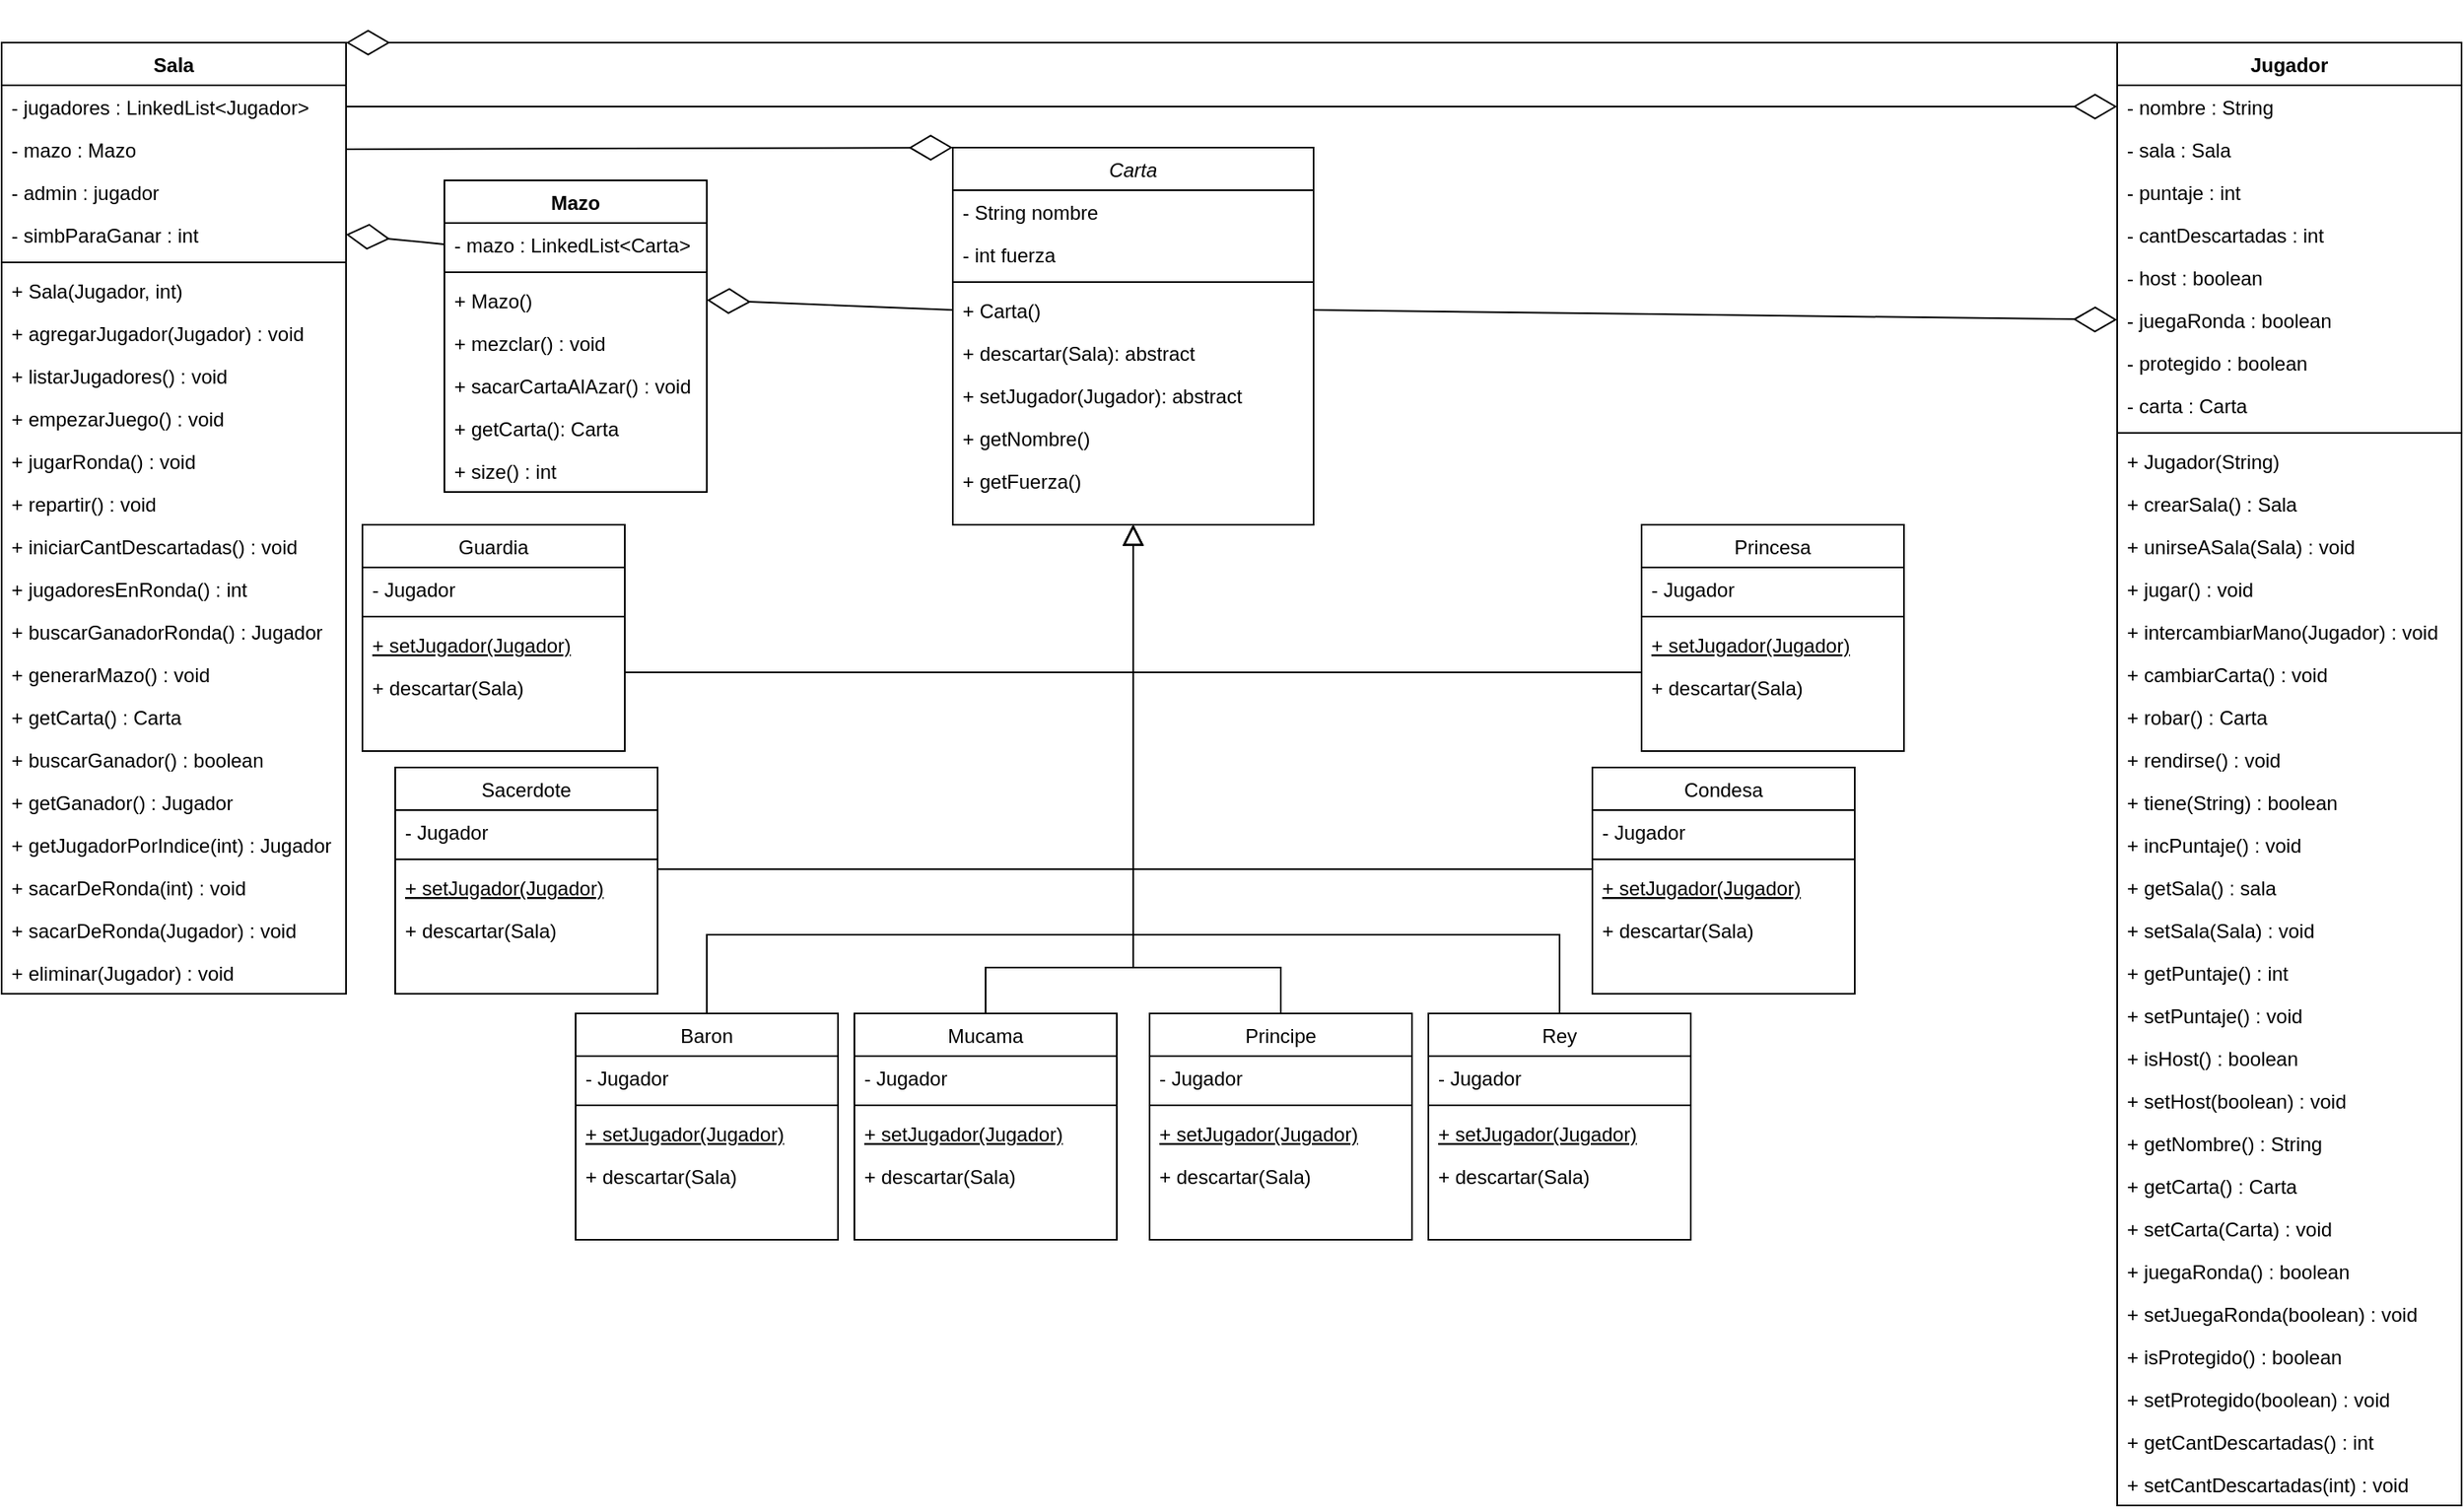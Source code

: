 <mxfile version="13.7.7" type="device"><diagram id="C5RBs43oDa-KdzZeNtuy" name="Page-1"><mxGraphModel dx="563" dy="277" grid="1" gridSize="10" guides="1" tooltips="1" connect="1" arrows="1" fold="1" page="1" pageScale="1" pageWidth="827" pageHeight="1169" math="0" shadow="0"><root><mxCell id="WIyWlLk6GJQsqaUBKTNV-0"/><mxCell id="WIyWlLk6GJQsqaUBKTNV-1" parent="WIyWlLk6GJQsqaUBKTNV-0"/><mxCell id="zkfFHV4jXpPFQw0GAbJ--12" value="" style="endArrow=block;endSize=10;endFill=0;shadow=0;strokeWidth=1;rounded=0;edgeStyle=elbowEdgeStyle;elbow=vertical;" parent="WIyWlLk6GJQsqaUBKTNV-1" source="zkfFHV4jXpPFQw0GAbJ--6" target="zkfFHV4jXpPFQw0GAbJ--0" edge="1"><mxGeometry width="160" relative="1" as="geometry"><mxPoint x="420" y="193" as="sourcePoint"/><mxPoint x="420" y="193" as="targetPoint"/><Array as="points"><mxPoint x="560" y="430"/><mxPoint x="510" y="440"/></Array></mxGeometry></mxCell><mxCell id="zkfFHV4jXpPFQw0GAbJ--16" value="" style="endArrow=block;endSize=10;endFill=0;shadow=0;strokeWidth=1;rounded=0;edgeStyle=elbowEdgeStyle;elbow=vertical;exitX=1;exitY=0.5;exitDx=0;exitDy=0;" parent="WIyWlLk6GJQsqaUBKTNV-1" source="gA19aUXqDL-Vey7j9ZuF-7" target="zkfFHV4jXpPFQw0GAbJ--0" edge="1"><mxGeometry width="160" relative="1" as="geometry"><mxPoint x="340" y="520" as="sourcePoint"/><mxPoint x="530" y="261" as="targetPoint"/><Array as="points"><mxPoint x="710" y="550"/><mxPoint x="710" y="561"/><mxPoint x="710" y="550"/><mxPoint x="680" y="561"/><mxPoint x="510" y="561"/><mxPoint x="390" y="530"/><mxPoint x="510" y="480"/><mxPoint x="590" y="340"/><mxPoint x="650" y="370"/><mxPoint x="630" y="340"/></Array></mxGeometry></mxCell><mxCell id="EDXgUHLhKCMLjYl1lLLt-27" value="" style="endArrow=block;endSize=10;endFill=0;shadow=0;strokeWidth=1;rounded=0;edgeStyle=elbowEdgeStyle;elbow=vertical;exitX=0.5;exitY=0;exitDx=0;exitDy=0;entryX=0.5;entryY=1;entryDx=0;entryDy=0;" parent="WIyWlLk6GJQsqaUBKTNV-1" source="gA19aUXqDL-Vey7j9ZuF-9" target="zkfFHV4jXpPFQw0GAbJ--0" edge="1"><mxGeometry width="160" relative="1" as="geometry"><mxPoint x="500" y="571" as="sourcePoint"/><mxPoint x="590" y="370" as="targetPoint"/><Array as="points"><mxPoint x="490" y="590"/><mxPoint x="620" y="390"/><mxPoint x="590" y="571"/><mxPoint x="470" y="540"/><mxPoint x="590" y="490"/><mxPoint x="670" y="350"/><mxPoint x="730" y="380"/><mxPoint x="710" y="350"/></Array></mxGeometry></mxCell><mxCell id="EDXgUHLhKCMLjYl1lLLt-33" value="" style="endArrow=block;endSize=10;endFill=0;shadow=0;strokeWidth=1;rounded=0;edgeStyle=elbowEdgeStyle;elbow=vertical;exitX=0.5;exitY=0;exitDx=0;exitDy=0;entryX=0.5;entryY=1;entryDx=0;entryDy=0;" parent="WIyWlLk6GJQsqaUBKTNV-1" source="EDXgUHLhKCMLjYl1lLLt-0" target="zkfFHV4jXpPFQw0GAbJ--0" edge="1"><mxGeometry width="160" relative="1" as="geometry"><mxPoint x="610" y="626" as="sourcePoint"/><mxPoint x="600" y="380" as="targetPoint"/><Array as="points"><mxPoint x="650" y="610"/><mxPoint x="650" y="578"/><mxPoint x="780" y="378"/><mxPoint x="750" y="559"/><mxPoint x="630" y="528"/><mxPoint x="750" y="478"/><mxPoint x="830" y="338"/><mxPoint x="890" y="368"/><mxPoint x="870" y="338"/></Array></mxGeometry></mxCell><mxCell id="EDXgUHLhKCMLjYl1lLLt-34" value="" style="endArrow=block;endSize=10;endFill=0;shadow=0;strokeWidth=1;rounded=0;edgeStyle=elbowEdgeStyle;elbow=vertical;exitX=0.5;exitY=0;exitDx=0;exitDy=0;entryX=0.5;entryY=1;entryDx=0;entryDy=0;" parent="WIyWlLk6GJQsqaUBKTNV-1" source="EDXgUHLhKCMLjYl1lLLt-5" target="zkfFHV4jXpPFQw0GAbJ--0" edge="1"><mxGeometry width="160" relative="1" as="geometry"><mxPoint x="700" y="528" as="sourcePoint"/><mxPoint x="690" y="390" as="targetPoint"/><Array as="points"><mxPoint x="760" y="610"/><mxPoint x="740" y="480"/><mxPoint x="870" y="280"/><mxPoint x="840" y="461"/><mxPoint x="720" y="430"/><mxPoint x="840" y="380"/><mxPoint x="920" y="240"/><mxPoint x="980" y="270"/><mxPoint x="960" y="240"/></Array></mxGeometry></mxCell><mxCell id="EDXgUHLhKCMLjYl1lLLt-35" value="" style="endArrow=block;endSize=10;endFill=0;shadow=0;strokeWidth=1;rounded=0;edgeStyle=elbowEdgeStyle;elbow=vertical;exitX=0.5;exitY=0;exitDx=0;exitDy=0;entryX=0.5;entryY=1;entryDx=0;entryDy=0;" parent="WIyWlLk6GJQsqaUBKTNV-1" source="EDXgUHLhKCMLjYl1lLLt-10" target="zkfFHV4jXpPFQw0GAbJ--0" edge="1"><mxGeometry width="160" relative="1" as="geometry"><mxPoint x="710" y="538" as="sourcePoint"/><mxPoint x="770" y="400" as="targetPoint"/><Array as="points"><mxPoint x="870" y="590"/><mxPoint x="850" y="560"/><mxPoint x="750" y="490"/><mxPoint x="880" y="290"/><mxPoint x="850" y="471"/><mxPoint x="730" y="440"/><mxPoint x="850" y="390"/><mxPoint x="930" y="250"/><mxPoint x="990" y="280"/><mxPoint x="970" y="250"/></Array></mxGeometry></mxCell><mxCell id="EDXgUHLhKCMLjYl1lLLt-36" value="" style="endArrow=block;endSize=10;endFill=0;shadow=0;strokeWidth=1;rounded=0;edgeStyle=elbowEdgeStyle;elbow=vertical;exitX=0;exitY=0.5;exitDx=0;exitDy=0;entryX=0.5;entryY=1;entryDx=0;entryDy=0;" parent="WIyWlLk6GJQsqaUBKTNV-1" source="EDXgUHLhKCMLjYl1lLLt-18" target="zkfFHV4jXpPFQw0GAbJ--0" edge="1"><mxGeometry width="160" relative="1" as="geometry"><mxPoint x="720" y="548" as="sourcePoint"/><mxPoint x="780" y="410" as="targetPoint"/><Array as="points"><mxPoint x="710" y="550"/><mxPoint x="730" y="560"/><mxPoint x="770" y="560"/><mxPoint x="920" y="560"/><mxPoint x="760" y="500"/><mxPoint x="890" y="300"/><mxPoint x="860" y="481"/><mxPoint x="740" y="450"/><mxPoint x="860" y="400"/><mxPoint x="940" y="260"/><mxPoint x="1000" y="290"/><mxPoint x="980" y="260"/></Array></mxGeometry></mxCell><mxCell id="EDXgUHLhKCMLjYl1lLLt-37" value="" style="endArrow=block;endSize=10;endFill=0;shadow=0;strokeWidth=1;rounded=0;edgeStyle=elbowEdgeStyle;elbow=vertical;exitX=0;exitY=0.5;exitDx=0;exitDy=0;entryX=0.5;entryY=1;entryDx=0;entryDy=0;" parent="WIyWlLk6GJQsqaUBKTNV-1" source="EDXgUHLhKCMLjYl1lLLt-31" target="zkfFHV4jXpPFQw0GAbJ--0" edge="1"><mxGeometry width="160" relative="1" as="geometry"><mxPoint x="750" y="478" as="sourcePoint"/><mxPoint x="750" y="360" as="targetPoint"/><Array as="points"><mxPoint x="790" y="430"/><mxPoint x="920" y="230"/><mxPoint x="890" y="411"/><mxPoint x="770" y="380"/><mxPoint x="890" y="330"/><mxPoint x="970" y="190"/><mxPoint x="1030" y="220"/><mxPoint x="1010" y="190"/></Array></mxGeometry></mxCell><mxCell id="EDXgUHLhKCMLjYl1lLLt-77" value="" style="endArrow=diamondThin;endFill=0;endSize=24;html=1;exitX=1;exitY=0.5;exitDx=0;exitDy=0;entryX=0;entryY=0.5;entryDx=0;entryDy=0;" parent="WIyWlLk6GJQsqaUBKTNV-1" source="zkfFHV4jXpPFQw0GAbJ--5" target="EDXgUHLhKCMLjYl1lLLt-46" edge="1"><mxGeometry width="160" relative="1" as="geometry"><mxPoint x="720" y="250" as="sourcePoint"/><mxPoint x="1220" y="265" as="targetPoint"/></mxGeometry></mxCell><mxCell id="zkfFHV4jXpPFQw0GAbJ--6" value="Guardia" style="swimlane;fontStyle=0;align=center;verticalAlign=top;childLayout=stackLayout;horizontal=1;startSize=26;horizontalStack=0;resizeParent=1;resizeLast=0;collapsible=1;marginBottom=0;rounded=0;shadow=0;strokeWidth=1;" parent="WIyWlLk6GJQsqaUBKTNV-1" vertex="1"><mxGeometry x="240" y="340" width="160" height="138" as="geometry"><mxRectangle x="130" y="380" width="160" height="26" as="alternateBounds"/></mxGeometry></mxCell><mxCell id="zkfFHV4jXpPFQw0GAbJ--7" value="- Jugador" style="text;align=left;verticalAlign=top;spacingLeft=4;spacingRight=4;overflow=hidden;rotatable=0;points=[[0,0.5],[1,0.5]];portConstraint=eastwest;" parent="zkfFHV4jXpPFQw0GAbJ--6" vertex="1"><mxGeometry y="26" width="160" height="26" as="geometry"/></mxCell><mxCell id="zkfFHV4jXpPFQw0GAbJ--9" value="" style="line;html=1;strokeWidth=1;align=left;verticalAlign=middle;spacingTop=-1;spacingLeft=3;spacingRight=3;rotatable=0;labelPosition=right;points=[];portConstraint=eastwest;" parent="zkfFHV4jXpPFQw0GAbJ--6" vertex="1"><mxGeometry y="52" width="160" height="8" as="geometry"/></mxCell><mxCell id="zkfFHV4jXpPFQw0GAbJ--10" value="+ setJugador(Jugador)" style="text;align=left;verticalAlign=top;spacingLeft=4;spacingRight=4;overflow=hidden;rotatable=0;points=[[0,0.5],[1,0.5]];portConstraint=eastwest;fontStyle=4" parent="zkfFHV4jXpPFQw0GAbJ--6" vertex="1"><mxGeometry y="60" width="160" height="26" as="geometry"/></mxCell><mxCell id="zkfFHV4jXpPFQw0GAbJ--11" value="+ descartar(Sala)" style="text;align=left;verticalAlign=top;spacingLeft=4;spacingRight=4;overflow=hidden;rotatable=0;points=[[0,0.5],[1,0.5]];portConstraint=eastwest;" parent="zkfFHV4jXpPFQw0GAbJ--6" vertex="1"><mxGeometry y="86" width="160" height="26" as="geometry"/></mxCell><mxCell id="gA19aUXqDL-Vey7j9ZuF-4" value="Sacerdote" style="swimlane;fontStyle=0;align=center;verticalAlign=top;childLayout=stackLayout;horizontal=1;startSize=26;horizontalStack=0;resizeParent=1;resizeLast=0;collapsible=1;marginBottom=0;rounded=0;shadow=0;strokeWidth=1;" parent="WIyWlLk6GJQsqaUBKTNV-1" vertex="1"><mxGeometry x="260" y="488" width="160" height="138" as="geometry"><mxRectangle x="130" y="380" width="160" height="26" as="alternateBounds"/></mxGeometry></mxCell><mxCell id="gA19aUXqDL-Vey7j9ZuF-5" value="- Jugador" style="text;align=left;verticalAlign=top;spacingLeft=4;spacingRight=4;overflow=hidden;rotatable=0;points=[[0,0.5],[1,0.5]];portConstraint=eastwest;" parent="gA19aUXqDL-Vey7j9ZuF-4" vertex="1"><mxGeometry y="26" width="160" height="26" as="geometry"/></mxCell><mxCell id="gA19aUXqDL-Vey7j9ZuF-6" value="" style="line;html=1;strokeWidth=1;align=left;verticalAlign=middle;spacingTop=-1;spacingLeft=3;spacingRight=3;rotatable=0;labelPosition=right;points=[];portConstraint=eastwest;" parent="gA19aUXqDL-Vey7j9ZuF-4" vertex="1"><mxGeometry y="52" width="160" height="8" as="geometry"/></mxCell><mxCell id="gA19aUXqDL-Vey7j9ZuF-7" value="+ setJugador(Jugador)" style="text;align=left;verticalAlign=top;spacingLeft=4;spacingRight=4;overflow=hidden;rotatable=0;points=[[0,0.5],[1,0.5]];portConstraint=eastwest;fontStyle=4" parent="gA19aUXqDL-Vey7j9ZuF-4" vertex="1"><mxGeometry y="60" width="160" height="26" as="geometry"/></mxCell><mxCell id="gA19aUXqDL-Vey7j9ZuF-8" value="+ descartar(Sala)" style="text;align=left;verticalAlign=top;spacingLeft=4;spacingRight=4;overflow=hidden;rotatable=0;points=[[0,0.5],[1,0.5]];portConstraint=eastwest;" parent="gA19aUXqDL-Vey7j9ZuF-4" vertex="1"><mxGeometry y="86" width="160" height="26" as="geometry"/></mxCell><mxCell id="TsnKjl1sV1kZ-c5ugm8i-0" value="Mazo" style="swimlane;fontStyle=1;align=center;verticalAlign=top;childLayout=stackLayout;horizontal=1;startSize=26;horizontalStack=0;resizeParent=1;resizeParentMax=0;resizeLast=0;collapsible=1;marginBottom=0;" vertex="1" parent="WIyWlLk6GJQsqaUBKTNV-1"><mxGeometry x="290" y="130" width="160" height="190" as="geometry"/></mxCell><mxCell id="TsnKjl1sV1kZ-c5ugm8i-1" value="- mazo : LinkedList&lt;Carta&gt;" style="text;strokeColor=none;fillColor=none;align=left;verticalAlign=top;spacingLeft=4;spacingRight=4;overflow=hidden;rotatable=0;points=[[0,0.5],[1,0.5]];portConstraint=eastwest;" vertex="1" parent="TsnKjl1sV1kZ-c5ugm8i-0"><mxGeometry y="26" width="160" height="26" as="geometry"/></mxCell><mxCell id="TsnKjl1sV1kZ-c5ugm8i-2" value="" style="line;strokeWidth=1;fillColor=none;align=left;verticalAlign=middle;spacingTop=-1;spacingLeft=3;spacingRight=3;rotatable=0;labelPosition=right;points=[];portConstraint=eastwest;" vertex="1" parent="TsnKjl1sV1kZ-c5ugm8i-0"><mxGeometry y="52" width="160" height="8" as="geometry"/></mxCell><mxCell id="TsnKjl1sV1kZ-c5ugm8i-3" value="+ Mazo()" style="text;strokeColor=none;fillColor=none;align=left;verticalAlign=top;spacingLeft=4;spacingRight=4;overflow=hidden;rotatable=0;points=[[0,0.5],[1,0.5]];portConstraint=eastwest;" vertex="1" parent="TsnKjl1sV1kZ-c5ugm8i-0"><mxGeometry y="60" width="160" height="26" as="geometry"/></mxCell><mxCell id="TsnKjl1sV1kZ-c5ugm8i-4" value="+ mezclar() : void" style="text;strokeColor=none;fillColor=none;align=left;verticalAlign=top;spacingLeft=4;spacingRight=4;overflow=hidden;rotatable=0;points=[[0,0.5],[1,0.5]];portConstraint=eastwest;" vertex="1" parent="TsnKjl1sV1kZ-c5ugm8i-0"><mxGeometry y="86" width="160" height="26" as="geometry"/></mxCell><mxCell id="TsnKjl1sV1kZ-c5ugm8i-5" value="+ sacarCartaAlAzar() : void" style="text;strokeColor=none;fillColor=none;align=left;verticalAlign=top;spacingLeft=4;spacingRight=4;overflow=hidden;rotatable=0;points=[[0,0.5],[1,0.5]];portConstraint=eastwest;" vertex="1" parent="TsnKjl1sV1kZ-c5ugm8i-0"><mxGeometry y="112" width="160" height="26" as="geometry"/></mxCell><mxCell id="TsnKjl1sV1kZ-c5ugm8i-6" value="+ getCarta(): Carta" style="text;strokeColor=none;fillColor=none;align=left;verticalAlign=top;spacingLeft=4;spacingRight=4;overflow=hidden;rotatable=0;points=[[0,0.5],[1,0.5]];portConstraint=eastwest;" vertex="1" parent="TsnKjl1sV1kZ-c5ugm8i-0"><mxGeometry y="138" width="160" height="26" as="geometry"/></mxCell><mxCell id="TsnKjl1sV1kZ-c5ugm8i-7" value="+ size() : int" style="text;strokeColor=none;fillColor=none;align=left;verticalAlign=top;spacingLeft=4;spacingRight=4;overflow=hidden;rotatable=0;points=[[0,0.5],[1,0.5]];portConstraint=eastwest;" vertex="1" parent="TsnKjl1sV1kZ-c5ugm8i-0"><mxGeometry y="164" width="160" height="26" as="geometry"/></mxCell><mxCell id="gA19aUXqDL-Vey7j9ZuF-9" value="Baron" style="swimlane;fontStyle=0;align=center;verticalAlign=top;childLayout=stackLayout;horizontal=1;startSize=26;horizontalStack=0;resizeParent=1;resizeLast=0;collapsible=1;marginBottom=0;rounded=0;shadow=0;strokeWidth=1;" parent="WIyWlLk6GJQsqaUBKTNV-1" vertex="1"><mxGeometry x="370" y="638" width="160" height="138" as="geometry"><mxRectangle x="130" y="380" width="160" height="26" as="alternateBounds"/></mxGeometry></mxCell><mxCell id="gA19aUXqDL-Vey7j9ZuF-10" value="- Jugador" style="text;align=left;verticalAlign=top;spacingLeft=4;spacingRight=4;overflow=hidden;rotatable=0;points=[[0,0.5],[1,0.5]];portConstraint=eastwest;" parent="gA19aUXqDL-Vey7j9ZuF-9" vertex="1"><mxGeometry y="26" width="160" height="26" as="geometry"/></mxCell><mxCell id="gA19aUXqDL-Vey7j9ZuF-11" value="" style="line;html=1;strokeWidth=1;align=left;verticalAlign=middle;spacingTop=-1;spacingLeft=3;spacingRight=3;rotatable=0;labelPosition=right;points=[];portConstraint=eastwest;" parent="gA19aUXqDL-Vey7j9ZuF-9" vertex="1"><mxGeometry y="52" width="160" height="8" as="geometry"/></mxCell><mxCell id="gA19aUXqDL-Vey7j9ZuF-12" value="+ setJugador(Jugador)" style="text;align=left;verticalAlign=top;spacingLeft=4;spacingRight=4;overflow=hidden;rotatable=0;points=[[0,0.5],[1,0.5]];portConstraint=eastwest;fontStyle=4" parent="gA19aUXqDL-Vey7j9ZuF-9" vertex="1"><mxGeometry y="60" width="160" height="26" as="geometry"/></mxCell><mxCell id="gA19aUXqDL-Vey7j9ZuF-13" value="+ descartar(Sala)" style="text;align=left;verticalAlign=top;spacingLeft=4;spacingRight=4;overflow=hidden;rotatable=0;points=[[0,0.5],[1,0.5]];portConstraint=eastwest;" parent="gA19aUXqDL-Vey7j9ZuF-9" vertex="1"><mxGeometry y="86" width="160" height="26" as="geometry"/></mxCell><mxCell id="EDXgUHLhKCMLjYl1lLLt-0" value="Mucama" style="swimlane;fontStyle=0;align=center;verticalAlign=top;childLayout=stackLayout;horizontal=1;startSize=26;horizontalStack=0;resizeParent=1;resizeLast=0;collapsible=1;marginBottom=0;rounded=0;shadow=0;strokeWidth=1;" parent="WIyWlLk6GJQsqaUBKTNV-1" vertex="1"><mxGeometry x="540" y="638" width="160" height="138" as="geometry"><mxRectangle x="130" y="380" width="160" height="26" as="alternateBounds"/></mxGeometry></mxCell><mxCell id="EDXgUHLhKCMLjYl1lLLt-1" value="- Jugador" style="text;align=left;verticalAlign=top;spacingLeft=4;spacingRight=4;overflow=hidden;rotatable=0;points=[[0,0.5],[1,0.5]];portConstraint=eastwest;" parent="EDXgUHLhKCMLjYl1lLLt-0" vertex="1"><mxGeometry y="26" width="160" height="26" as="geometry"/></mxCell><mxCell id="EDXgUHLhKCMLjYl1lLLt-2" value="" style="line;html=1;strokeWidth=1;align=left;verticalAlign=middle;spacingTop=-1;spacingLeft=3;spacingRight=3;rotatable=0;labelPosition=right;points=[];portConstraint=eastwest;" parent="EDXgUHLhKCMLjYl1lLLt-0" vertex="1"><mxGeometry y="52" width="160" height="8" as="geometry"/></mxCell><mxCell id="EDXgUHLhKCMLjYl1lLLt-3" value="+ setJugador(Jugador)" style="text;align=left;verticalAlign=top;spacingLeft=4;spacingRight=4;overflow=hidden;rotatable=0;points=[[0,0.5],[1,0.5]];portConstraint=eastwest;fontStyle=4" parent="EDXgUHLhKCMLjYl1lLLt-0" vertex="1"><mxGeometry y="60" width="160" height="26" as="geometry"/></mxCell><mxCell id="EDXgUHLhKCMLjYl1lLLt-4" value="+ descartar(Sala)" style="text;align=left;verticalAlign=top;spacingLeft=4;spacingRight=4;overflow=hidden;rotatable=0;points=[[0,0.5],[1,0.5]];portConstraint=eastwest;" parent="EDXgUHLhKCMLjYl1lLLt-0" vertex="1"><mxGeometry y="86" width="160" height="26" as="geometry"/></mxCell><mxCell id="EDXgUHLhKCMLjYl1lLLt-15" value="Condesa" style="swimlane;fontStyle=0;align=center;verticalAlign=top;childLayout=stackLayout;horizontal=1;startSize=26;horizontalStack=0;resizeParent=1;resizeLast=0;collapsible=1;marginBottom=0;rounded=0;shadow=0;strokeWidth=1;" parent="WIyWlLk6GJQsqaUBKTNV-1" vertex="1"><mxGeometry x="990" y="488" width="160" height="138" as="geometry"><mxRectangle x="130" y="380" width="160" height="26" as="alternateBounds"/></mxGeometry></mxCell><mxCell id="EDXgUHLhKCMLjYl1lLLt-16" value="- Jugador" style="text;align=left;verticalAlign=top;spacingLeft=4;spacingRight=4;overflow=hidden;rotatable=0;points=[[0,0.5],[1,0.5]];portConstraint=eastwest;" parent="EDXgUHLhKCMLjYl1lLLt-15" vertex="1"><mxGeometry y="26" width="160" height="26" as="geometry"/></mxCell><mxCell id="EDXgUHLhKCMLjYl1lLLt-17" value="" style="line;html=1;strokeWidth=1;align=left;verticalAlign=middle;spacingTop=-1;spacingLeft=3;spacingRight=3;rotatable=0;labelPosition=right;points=[];portConstraint=eastwest;" parent="EDXgUHLhKCMLjYl1lLLt-15" vertex="1"><mxGeometry y="52" width="160" height="8" as="geometry"/></mxCell><mxCell id="EDXgUHLhKCMLjYl1lLLt-18" value="+ setJugador(Jugador)" style="text;align=left;verticalAlign=top;spacingLeft=4;spacingRight=4;overflow=hidden;rotatable=0;points=[[0,0.5],[1,0.5]];portConstraint=eastwest;fontStyle=4" parent="EDXgUHLhKCMLjYl1lLLt-15" vertex="1"><mxGeometry y="60" width="160" height="26" as="geometry"/></mxCell><mxCell id="EDXgUHLhKCMLjYl1lLLt-19" value="+ descartar(Sala)" style="text;align=left;verticalAlign=top;spacingLeft=4;spacingRight=4;overflow=hidden;rotatable=0;points=[[0,0.5],[1,0.5]];portConstraint=eastwest;" parent="EDXgUHLhKCMLjYl1lLLt-15" vertex="1"><mxGeometry y="86" width="160" height="26" as="geometry"/></mxCell><mxCell id="EDXgUHLhKCMLjYl1lLLt-28" value="Princesa" style="swimlane;fontStyle=0;align=center;verticalAlign=top;childLayout=stackLayout;horizontal=1;startSize=26;horizontalStack=0;resizeParent=1;resizeLast=0;collapsible=1;marginBottom=0;rounded=0;shadow=0;strokeWidth=1;" parent="WIyWlLk6GJQsqaUBKTNV-1" vertex="1"><mxGeometry x="1020" y="340" width="160" height="138" as="geometry"><mxRectangle x="130" y="380" width="160" height="26" as="alternateBounds"/></mxGeometry></mxCell><mxCell id="EDXgUHLhKCMLjYl1lLLt-29" value="- Jugador" style="text;align=left;verticalAlign=top;spacingLeft=4;spacingRight=4;overflow=hidden;rotatable=0;points=[[0,0.5],[1,0.5]];portConstraint=eastwest;" parent="EDXgUHLhKCMLjYl1lLLt-28" vertex="1"><mxGeometry y="26" width="160" height="26" as="geometry"/></mxCell><mxCell id="EDXgUHLhKCMLjYl1lLLt-30" value="" style="line;html=1;strokeWidth=1;align=left;verticalAlign=middle;spacingTop=-1;spacingLeft=3;spacingRight=3;rotatable=0;labelPosition=right;points=[];portConstraint=eastwest;" parent="EDXgUHLhKCMLjYl1lLLt-28" vertex="1"><mxGeometry y="52" width="160" height="8" as="geometry"/></mxCell><mxCell id="EDXgUHLhKCMLjYl1lLLt-31" value="+ setJugador(Jugador)" style="text;align=left;verticalAlign=top;spacingLeft=4;spacingRight=4;overflow=hidden;rotatable=0;points=[[0,0.5],[1,0.5]];portConstraint=eastwest;fontStyle=4" parent="EDXgUHLhKCMLjYl1lLLt-28" vertex="1"><mxGeometry y="60" width="160" height="26" as="geometry"/></mxCell><mxCell id="EDXgUHLhKCMLjYl1lLLt-32" value="+ descartar(Sala)" style="text;align=left;verticalAlign=top;spacingLeft=4;spacingRight=4;overflow=hidden;rotatable=0;points=[[0,0.5],[1,0.5]];portConstraint=eastwest;" parent="EDXgUHLhKCMLjYl1lLLt-28" vertex="1"><mxGeometry y="86" width="160" height="26" as="geometry"/></mxCell><mxCell id="EDXgUHLhKCMLjYl1lLLt-5" value="Principe" style="swimlane;fontStyle=0;align=center;verticalAlign=top;childLayout=stackLayout;horizontal=1;startSize=26;horizontalStack=0;resizeParent=1;resizeLast=0;collapsible=1;marginBottom=0;rounded=0;shadow=0;strokeWidth=1;" parent="WIyWlLk6GJQsqaUBKTNV-1" vertex="1"><mxGeometry x="720" y="638" width="160" height="138" as="geometry"><mxRectangle x="130" y="380" width="160" height="26" as="alternateBounds"/></mxGeometry></mxCell><mxCell id="EDXgUHLhKCMLjYl1lLLt-6" value="- Jugador" style="text;align=left;verticalAlign=top;spacingLeft=4;spacingRight=4;overflow=hidden;rotatable=0;points=[[0,0.5],[1,0.5]];portConstraint=eastwest;" parent="EDXgUHLhKCMLjYl1lLLt-5" vertex="1"><mxGeometry y="26" width="160" height="26" as="geometry"/></mxCell><mxCell id="EDXgUHLhKCMLjYl1lLLt-7" value="" style="line;html=1;strokeWidth=1;align=left;verticalAlign=middle;spacingTop=-1;spacingLeft=3;spacingRight=3;rotatable=0;labelPosition=right;points=[];portConstraint=eastwest;" parent="EDXgUHLhKCMLjYl1lLLt-5" vertex="1"><mxGeometry y="52" width="160" height="8" as="geometry"/></mxCell><mxCell id="EDXgUHLhKCMLjYl1lLLt-8" value="+ setJugador(Jugador)" style="text;align=left;verticalAlign=top;spacingLeft=4;spacingRight=4;overflow=hidden;rotatable=0;points=[[0,0.5],[1,0.5]];portConstraint=eastwest;fontStyle=4" parent="EDXgUHLhKCMLjYl1lLLt-5" vertex="1"><mxGeometry y="60" width="160" height="26" as="geometry"/></mxCell><mxCell id="EDXgUHLhKCMLjYl1lLLt-9" value="+ descartar(Sala)" style="text;align=left;verticalAlign=top;spacingLeft=4;spacingRight=4;overflow=hidden;rotatable=0;points=[[0,0.5],[1,0.5]];portConstraint=eastwest;" parent="EDXgUHLhKCMLjYl1lLLt-5" vertex="1"><mxGeometry y="86" width="160" height="26" as="geometry"/></mxCell><mxCell id="EDXgUHLhKCMLjYl1lLLt-10" value="Rey" style="swimlane;fontStyle=0;align=center;verticalAlign=top;childLayout=stackLayout;horizontal=1;startSize=26;horizontalStack=0;resizeParent=1;resizeLast=0;collapsible=1;marginBottom=0;rounded=0;shadow=0;strokeWidth=1;" parent="WIyWlLk6GJQsqaUBKTNV-1" vertex="1"><mxGeometry x="890" y="638" width="160" height="138" as="geometry"><mxRectangle x="130" y="380" width="160" height="26" as="alternateBounds"/></mxGeometry></mxCell><mxCell id="EDXgUHLhKCMLjYl1lLLt-11" value="- Jugador" style="text;align=left;verticalAlign=top;spacingLeft=4;spacingRight=4;overflow=hidden;rotatable=0;points=[[0,0.5],[1,0.5]];portConstraint=eastwest;" parent="EDXgUHLhKCMLjYl1lLLt-10" vertex="1"><mxGeometry y="26" width="160" height="26" as="geometry"/></mxCell><mxCell id="EDXgUHLhKCMLjYl1lLLt-12" value="" style="line;html=1;strokeWidth=1;align=left;verticalAlign=middle;spacingTop=-1;spacingLeft=3;spacingRight=3;rotatable=0;labelPosition=right;points=[];portConstraint=eastwest;" parent="EDXgUHLhKCMLjYl1lLLt-10" vertex="1"><mxGeometry y="52" width="160" height="8" as="geometry"/></mxCell><mxCell id="EDXgUHLhKCMLjYl1lLLt-13" value="+ setJugador(Jugador)" style="text;align=left;verticalAlign=top;spacingLeft=4;spacingRight=4;overflow=hidden;rotatable=0;points=[[0,0.5],[1,0.5]];portConstraint=eastwest;fontStyle=4" parent="EDXgUHLhKCMLjYl1lLLt-10" vertex="1"><mxGeometry y="60" width="160" height="26" as="geometry"/></mxCell><mxCell id="EDXgUHLhKCMLjYl1lLLt-14" value="+ descartar(Sala)" style="text;align=left;verticalAlign=top;spacingLeft=4;spacingRight=4;overflow=hidden;rotatable=0;points=[[0,0.5],[1,0.5]];portConstraint=eastwest;" parent="EDXgUHLhKCMLjYl1lLLt-10" vertex="1"><mxGeometry y="86" width="160" height="26" as="geometry"/></mxCell><mxCell id="EDXgUHLhKCMLjYl1lLLt-106" value="" style="endArrow=diamondThin;endFill=0;endSize=24;html=1;exitX=1;exitY=0.5;exitDx=0;exitDy=0;entryX=0;entryY=0.5;entryDx=0;entryDy=0;" parent="WIyWlLk6GJQsqaUBKTNV-1" source="EDXgUHLhKCMLjYl1lLLt-79" target="EDXgUHLhKCMLjYl1lLLt-39" edge="1"><mxGeometry width="160" relative="1" as="geometry"><mxPoint x="370" y="70" as="sourcePoint"/><mxPoint x="530" y="70" as="targetPoint"/></mxGeometry></mxCell><mxCell id="EDXgUHLhKCMLjYl1lLLt-107" value="" style="endArrow=diamondThin;endFill=0;endSize=24;html=1;exitX=0;exitY=0;exitDx=0;exitDy=0;entryX=1;entryY=0;entryDx=0;entryDy=0;" parent="WIyWlLk6GJQsqaUBKTNV-1" source="EDXgUHLhKCMLjYl1lLLt-38" target="EDXgUHLhKCMLjYl1lLLt-78" edge="1"><mxGeometry width="160" relative="1" as="geometry"><mxPoint x="450" y="50" as="sourcePoint"/><mxPoint x="610" y="50" as="targetPoint"/></mxGeometry></mxCell><mxCell id="EDXgUHLhKCMLjYl1lLLt-108" value="" style="endArrow=diamondThin;endFill=0;endSize=24;html=1;exitX=1;exitY=0.5;exitDx=0;exitDy=0;entryX=0;entryY=0;entryDx=0;entryDy=0;" parent="WIyWlLk6GJQsqaUBKTNV-1" source="EDXgUHLhKCMLjYl1lLLt-82" target="zkfFHV4jXpPFQw0GAbJ--0" edge="1"><mxGeometry width="160" relative="1" as="geometry"><mxPoint x="320" y="200" as="sourcePoint"/><mxPoint x="480" y="200" as="targetPoint"/></mxGeometry></mxCell><mxCell id="TsnKjl1sV1kZ-c5ugm8i-11" value="" style="endArrow=diamondThin;endFill=0;endSize=24;html=1;entryX=1;entryY=0.5;entryDx=0;entryDy=0;exitX=0;exitY=0.5;exitDx=0;exitDy=0;" edge="1" parent="WIyWlLk6GJQsqaUBKTNV-1" source="zkfFHV4jXpPFQw0GAbJ--5" target="TsnKjl1sV1kZ-c5ugm8i-3"><mxGeometry width="160" relative="1" as="geometry"><mxPoint x="450" y="380" as="sourcePoint"/><mxPoint x="610" y="380" as="targetPoint"/></mxGeometry></mxCell><mxCell id="TsnKjl1sV1kZ-c5ugm8i-12" value="" style="endArrow=diamondThin;endFill=0;endSize=24;html=1;entryX=1;entryY=0.5;entryDx=0;entryDy=0;exitX=0;exitY=0.5;exitDx=0;exitDy=0;" edge="1" parent="WIyWlLk6GJQsqaUBKTNV-1" source="TsnKjl1sV1kZ-c5ugm8i-1" target="EDXgUHLhKCMLjYl1lLLt-84"><mxGeometry width="160" relative="1" as="geometry"><mxPoint x="460" y="380" as="sourcePoint"/><mxPoint x="620" y="380" as="targetPoint"/></mxGeometry></mxCell><mxCell id="EDXgUHLhKCMLjYl1lLLt-78" value="Sala" style="swimlane;fontStyle=1;align=center;verticalAlign=top;childLayout=stackLayout;horizontal=1;startSize=26;horizontalStack=0;resizeParent=1;resizeParentMax=0;resizeLast=0;collapsible=1;marginBottom=0;" parent="WIyWlLk6GJQsqaUBKTNV-1" vertex="1"><mxGeometry x="20" y="46" width="210" height="580" as="geometry"/></mxCell><mxCell id="EDXgUHLhKCMLjYl1lLLt-79" value="- jugadores : LinkedList&lt;Jugador&gt;" style="text;strokeColor=none;fillColor=none;align=left;verticalAlign=top;spacingLeft=4;spacingRight=4;overflow=hidden;rotatable=0;points=[[0,0.5],[1,0.5]];portConstraint=eastwest;" parent="EDXgUHLhKCMLjYl1lLLt-78" vertex="1"><mxGeometry y="26" width="210" height="26" as="geometry"/></mxCell><mxCell id="EDXgUHLhKCMLjYl1lLLt-82" value="- mazo : Mazo" style="text;strokeColor=none;fillColor=none;align=left;verticalAlign=top;spacingLeft=4;spacingRight=4;overflow=hidden;rotatable=0;points=[[0,0.5],[1,0.5]];portConstraint=eastwest;" parent="EDXgUHLhKCMLjYl1lLLt-78" vertex="1"><mxGeometry y="52" width="210" height="26" as="geometry"/></mxCell><mxCell id="EDXgUHLhKCMLjYl1lLLt-83" value="- admin : jugador" style="text;strokeColor=none;fillColor=none;align=left;verticalAlign=top;spacingLeft=4;spacingRight=4;overflow=hidden;rotatable=0;points=[[0,0.5],[1,0.5]];portConstraint=eastwest;" parent="EDXgUHLhKCMLjYl1lLLt-78" vertex="1"><mxGeometry y="78" width="210" height="26" as="geometry"/></mxCell><mxCell id="EDXgUHLhKCMLjYl1lLLt-84" value="- simbParaGanar : int" style="text;strokeColor=none;fillColor=none;align=left;verticalAlign=top;spacingLeft=4;spacingRight=4;overflow=hidden;rotatable=0;points=[[0,0.5],[1,0.5]];portConstraint=eastwest;" parent="EDXgUHLhKCMLjYl1lLLt-78" vertex="1"><mxGeometry y="104" width="210" height="26" as="geometry"/></mxCell><mxCell id="EDXgUHLhKCMLjYl1lLLt-80" value="" style="line;strokeWidth=1;fillColor=none;align=left;verticalAlign=middle;spacingTop=-1;spacingLeft=3;spacingRight=3;rotatable=0;labelPosition=right;points=[];portConstraint=eastwest;" parent="EDXgUHLhKCMLjYl1lLLt-78" vertex="1"><mxGeometry y="130" width="210" height="8" as="geometry"/></mxCell><mxCell id="EDXgUHLhKCMLjYl1lLLt-81" value="+ Sala(Jugador, int)" style="text;strokeColor=none;fillColor=none;align=left;verticalAlign=top;spacingLeft=4;spacingRight=4;overflow=hidden;rotatable=0;points=[[0,0.5],[1,0.5]];portConstraint=eastwest;" parent="EDXgUHLhKCMLjYl1lLLt-78" vertex="1"><mxGeometry y="138" width="210" height="26" as="geometry"/></mxCell><mxCell id="EDXgUHLhKCMLjYl1lLLt-85" value="+ agregarJugador(Jugador) : void" style="text;strokeColor=none;fillColor=none;align=left;verticalAlign=top;spacingLeft=4;spacingRight=4;overflow=hidden;rotatable=0;points=[[0,0.5],[1,0.5]];portConstraint=eastwest;" parent="EDXgUHLhKCMLjYl1lLLt-78" vertex="1"><mxGeometry y="164" width="210" height="26" as="geometry"/></mxCell><mxCell id="EDXgUHLhKCMLjYl1lLLt-86" value="+ listarJugadores() : void" style="text;strokeColor=none;fillColor=none;align=left;verticalAlign=top;spacingLeft=4;spacingRight=4;overflow=hidden;rotatable=0;points=[[0,0.5],[1,0.5]];portConstraint=eastwest;" parent="EDXgUHLhKCMLjYl1lLLt-78" vertex="1"><mxGeometry y="190" width="210" height="26" as="geometry"/></mxCell><mxCell id="EDXgUHLhKCMLjYl1lLLt-87" value="+ empezarJuego() : void" style="text;strokeColor=none;fillColor=none;align=left;verticalAlign=top;spacingLeft=4;spacingRight=4;overflow=hidden;rotatable=0;points=[[0,0.5],[1,0.5]];portConstraint=eastwest;" parent="EDXgUHLhKCMLjYl1lLLt-78" vertex="1"><mxGeometry y="216" width="210" height="26" as="geometry"/></mxCell><mxCell id="EDXgUHLhKCMLjYl1lLLt-88" value="+ jugarRonda() : void" style="text;strokeColor=none;fillColor=none;align=left;verticalAlign=top;spacingLeft=4;spacingRight=4;overflow=hidden;rotatable=0;points=[[0,0.5],[1,0.5]];portConstraint=eastwest;" parent="EDXgUHLhKCMLjYl1lLLt-78" vertex="1"><mxGeometry y="242" width="210" height="26" as="geometry"/></mxCell><mxCell id="EDXgUHLhKCMLjYl1lLLt-89" value="+ repartir() : void" style="text;strokeColor=none;fillColor=none;align=left;verticalAlign=top;spacingLeft=4;spacingRight=4;overflow=hidden;rotatable=0;points=[[0,0.5],[1,0.5]];portConstraint=eastwest;" parent="EDXgUHLhKCMLjYl1lLLt-78" vertex="1"><mxGeometry y="268" width="210" height="26" as="geometry"/></mxCell><mxCell id="EDXgUHLhKCMLjYl1lLLt-90" value="+ iniciarCantDescartadas() : void" style="text;strokeColor=none;fillColor=none;align=left;verticalAlign=top;spacingLeft=4;spacingRight=4;overflow=hidden;rotatable=0;points=[[0,0.5],[1,0.5]];portConstraint=eastwest;" parent="EDXgUHLhKCMLjYl1lLLt-78" vertex="1"><mxGeometry y="294" width="210" height="26" as="geometry"/></mxCell><mxCell id="EDXgUHLhKCMLjYl1lLLt-91" value="+ jugadoresEnRonda() : int" style="text;strokeColor=none;fillColor=none;align=left;verticalAlign=top;spacingLeft=4;spacingRight=4;overflow=hidden;rotatable=0;points=[[0,0.5],[1,0.5]];portConstraint=eastwest;" parent="EDXgUHLhKCMLjYl1lLLt-78" vertex="1"><mxGeometry y="320" width="210" height="26" as="geometry"/></mxCell><mxCell id="EDXgUHLhKCMLjYl1lLLt-92" value="+ buscarGanadorRonda() : Jugador" style="text;strokeColor=none;fillColor=none;align=left;verticalAlign=top;spacingLeft=4;spacingRight=4;overflow=hidden;rotatable=0;points=[[0,0.5],[1,0.5]];portConstraint=eastwest;" parent="EDXgUHLhKCMLjYl1lLLt-78" vertex="1"><mxGeometry y="346" width="210" height="26" as="geometry"/></mxCell><mxCell id="EDXgUHLhKCMLjYl1lLLt-93" value="+ generarMazo() : void" style="text;strokeColor=none;fillColor=none;align=left;verticalAlign=top;spacingLeft=4;spacingRight=4;overflow=hidden;rotatable=0;points=[[0,0.5],[1,0.5]];portConstraint=eastwest;" parent="EDXgUHLhKCMLjYl1lLLt-78" vertex="1"><mxGeometry y="372" width="210" height="26" as="geometry"/></mxCell><mxCell id="EDXgUHLhKCMLjYl1lLLt-94" value="+ getCarta() : Carta" style="text;strokeColor=none;fillColor=none;align=left;verticalAlign=top;spacingLeft=4;spacingRight=4;overflow=hidden;rotatable=0;points=[[0,0.5],[1,0.5]];portConstraint=eastwest;" parent="EDXgUHLhKCMLjYl1lLLt-78" vertex="1"><mxGeometry y="398" width="210" height="26" as="geometry"/></mxCell><mxCell id="EDXgUHLhKCMLjYl1lLLt-95" value="+ buscarGanador() : boolean" style="text;strokeColor=none;fillColor=none;align=left;verticalAlign=top;spacingLeft=4;spacingRight=4;overflow=hidden;rotatable=0;points=[[0,0.5],[1,0.5]];portConstraint=eastwest;" parent="EDXgUHLhKCMLjYl1lLLt-78" vertex="1"><mxGeometry y="424" width="210" height="26" as="geometry"/></mxCell><mxCell id="EDXgUHLhKCMLjYl1lLLt-96" value="+ getGanador() : Jugador" style="text;strokeColor=none;fillColor=none;align=left;verticalAlign=top;spacingLeft=4;spacingRight=4;overflow=hidden;rotatable=0;points=[[0,0.5],[1,0.5]];portConstraint=eastwest;" parent="EDXgUHLhKCMLjYl1lLLt-78" vertex="1"><mxGeometry y="450" width="210" height="26" as="geometry"/></mxCell><mxCell id="EDXgUHLhKCMLjYl1lLLt-97" value="+ getJugadorPorIndice(int) : Jugador" style="text;strokeColor=none;fillColor=none;align=left;verticalAlign=top;spacingLeft=4;spacingRight=4;overflow=hidden;rotatable=0;points=[[0,0.5],[1,0.5]];portConstraint=eastwest;" parent="EDXgUHLhKCMLjYl1lLLt-78" vertex="1"><mxGeometry y="476" width="210" height="26" as="geometry"/></mxCell><mxCell id="EDXgUHLhKCMLjYl1lLLt-98" value="+ sacarDeRonda(int) : void" style="text;strokeColor=none;fillColor=none;align=left;verticalAlign=top;spacingLeft=4;spacingRight=4;overflow=hidden;rotatable=0;points=[[0,0.5],[1,0.5]];portConstraint=eastwest;" parent="EDXgUHLhKCMLjYl1lLLt-78" vertex="1"><mxGeometry y="502" width="210" height="26" as="geometry"/></mxCell><mxCell id="EDXgUHLhKCMLjYl1lLLt-99" value="+ sacarDeRonda(Jugador) : void" style="text;strokeColor=none;fillColor=none;align=left;verticalAlign=top;spacingLeft=4;spacingRight=4;overflow=hidden;rotatable=0;points=[[0,0.5],[1,0.5]];portConstraint=eastwest;" parent="EDXgUHLhKCMLjYl1lLLt-78" vertex="1"><mxGeometry y="528" width="210" height="26" as="geometry"/></mxCell><mxCell id="EDXgUHLhKCMLjYl1lLLt-100" value="+ eliminar(Jugador) : void" style="text;strokeColor=none;fillColor=none;align=left;verticalAlign=top;spacingLeft=4;spacingRight=4;overflow=hidden;rotatable=0;points=[[0,0.5],[1,0.5]];portConstraint=eastwest;" parent="EDXgUHLhKCMLjYl1lLLt-78" vertex="1"><mxGeometry y="554" width="210" height="26" as="geometry"/></mxCell><mxCell id="EDXgUHLhKCMLjYl1lLLt-38" value="Jugador" style="swimlane;fontStyle=1;align=center;verticalAlign=top;childLayout=stackLayout;horizontal=1;startSize=26;horizontalStack=0;resizeParent=1;resizeParentMax=0;resizeLast=0;collapsible=1;marginBottom=0;" parent="WIyWlLk6GJQsqaUBKTNV-1" vertex="1"><mxGeometry x="1310" y="46" width="210" height="892" as="geometry"/></mxCell><mxCell id="EDXgUHLhKCMLjYl1lLLt-39" value="- nombre : String" style="text;strokeColor=none;fillColor=none;align=left;verticalAlign=top;spacingLeft=4;spacingRight=4;overflow=hidden;rotatable=0;points=[[0,0.5],[1,0.5]];portConstraint=eastwest;" parent="EDXgUHLhKCMLjYl1lLLt-38" vertex="1"><mxGeometry y="26" width="210" height="26" as="geometry"/></mxCell><mxCell id="EDXgUHLhKCMLjYl1lLLt-42" value="- sala : Sala" style="text;strokeColor=none;fillColor=none;align=left;verticalAlign=top;spacingLeft=4;spacingRight=4;overflow=hidden;rotatable=0;points=[[0,0.5],[1,0.5]];portConstraint=eastwest;" parent="EDXgUHLhKCMLjYl1lLLt-38" vertex="1"><mxGeometry y="52" width="210" height="26" as="geometry"/></mxCell><mxCell id="EDXgUHLhKCMLjYl1lLLt-43" value="- puntaje : int" style="text;strokeColor=none;fillColor=none;align=left;verticalAlign=top;spacingLeft=4;spacingRight=4;overflow=hidden;rotatable=0;points=[[0,0.5],[1,0.5]];portConstraint=eastwest;" parent="EDXgUHLhKCMLjYl1lLLt-38" vertex="1"><mxGeometry y="78" width="210" height="26" as="geometry"/></mxCell><mxCell id="EDXgUHLhKCMLjYl1lLLt-44" value="- cantDescartadas : int" style="text;strokeColor=none;fillColor=none;align=left;verticalAlign=top;spacingLeft=4;spacingRight=4;overflow=hidden;rotatable=0;points=[[0,0.5],[1,0.5]];portConstraint=eastwest;" parent="EDXgUHLhKCMLjYl1lLLt-38" vertex="1"><mxGeometry y="104" width="210" height="26" as="geometry"/></mxCell><mxCell id="EDXgUHLhKCMLjYl1lLLt-45" value="- host : boolean" style="text;strokeColor=none;fillColor=none;align=left;verticalAlign=top;spacingLeft=4;spacingRight=4;overflow=hidden;rotatable=0;points=[[0,0.5],[1,0.5]];portConstraint=eastwest;" parent="EDXgUHLhKCMLjYl1lLLt-38" vertex="1"><mxGeometry y="130" width="210" height="26" as="geometry"/></mxCell><mxCell id="EDXgUHLhKCMLjYl1lLLt-46" value="- juegaRonda : boolean" style="text;strokeColor=none;fillColor=none;align=left;verticalAlign=top;spacingLeft=4;spacingRight=4;overflow=hidden;rotatable=0;points=[[0,0.5],[1,0.5]];portConstraint=eastwest;" parent="EDXgUHLhKCMLjYl1lLLt-38" vertex="1"><mxGeometry y="156" width="210" height="26" as="geometry"/></mxCell><mxCell id="EDXgUHLhKCMLjYl1lLLt-48" value="- protegido : boolean" style="text;strokeColor=none;fillColor=none;align=left;verticalAlign=top;spacingLeft=4;spacingRight=4;overflow=hidden;rotatable=0;points=[[0,0.5],[1,0.5]];portConstraint=eastwest;" parent="EDXgUHLhKCMLjYl1lLLt-38" vertex="1"><mxGeometry y="182" width="210" height="26" as="geometry"/></mxCell><mxCell id="EDXgUHLhKCMLjYl1lLLt-47" value="- carta : Carta" style="text;strokeColor=none;fillColor=none;align=left;verticalAlign=top;spacingLeft=4;spacingRight=4;overflow=hidden;rotatable=0;points=[[0,0.5],[1,0.5]];portConstraint=eastwest;" parent="EDXgUHLhKCMLjYl1lLLt-38" vertex="1"><mxGeometry y="208" width="210" height="26" as="geometry"/></mxCell><mxCell id="EDXgUHLhKCMLjYl1lLLt-40" value="" style="line;strokeWidth=1;fillColor=none;align=left;verticalAlign=middle;spacingTop=-1;spacingLeft=3;spacingRight=3;rotatable=0;labelPosition=right;points=[];portConstraint=eastwest;" parent="EDXgUHLhKCMLjYl1lLLt-38" vertex="1"><mxGeometry y="234" width="210" height="8" as="geometry"/></mxCell><mxCell id="EDXgUHLhKCMLjYl1lLLt-41" value="+ Jugador(String)" style="text;strokeColor=none;fillColor=none;align=left;verticalAlign=top;spacingLeft=4;spacingRight=4;overflow=hidden;rotatable=0;points=[[0,0.5],[1,0.5]];portConstraint=eastwest;" parent="EDXgUHLhKCMLjYl1lLLt-38" vertex="1"><mxGeometry y="242" width="210" height="26" as="geometry"/></mxCell><mxCell id="EDXgUHLhKCMLjYl1lLLt-49" value="+ crearSala() : Sala" style="text;strokeColor=none;fillColor=none;align=left;verticalAlign=top;spacingLeft=4;spacingRight=4;overflow=hidden;rotatable=0;points=[[0,0.5],[1,0.5]];portConstraint=eastwest;" parent="EDXgUHLhKCMLjYl1lLLt-38" vertex="1"><mxGeometry y="268" width="210" height="26" as="geometry"/></mxCell><mxCell id="EDXgUHLhKCMLjYl1lLLt-50" value="+ unirseASala(Sala) : void" style="text;strokeColor=none;fillColor=none;align=left;verticalAlign=top;spacingLeft=4;spacingRight=4;overflow=hidden;rotatable=0;points=[[0,0.5],[1,0.5]];portConstraint=eastwest;" parent="EDXgUHLhKCMLjYl1lLLt-38" vertex="1"><mxGeometry y="294" width="210" height="26" as="geometry"/></mxCell><mxCell id="EDXgUHLhKCMLjYl1lLLt-51" value="+ jugar() : void" style="text;strokeColor=none;fillColor=none;align=left;verticalAlign=top;spacingLeft=4;spacingRight=4;overflow=hidden;rotatable=0;points=[[0,0.5],[1,0.5]];portConstraint=eastwest;" parent="EDXgUHLhKCMLjYl1lLLt-38" vertex="1"><mxGeometry y="320" width="210" height="26" as="geometry"/></mxCell><mxCell id="EDXgUHLhKCMLjYl1lLLt-52" value="+ intercambiarMano(Jugador) : void" style="text;strokeColor=none;fillColor=none;align=left;verticalAlign=top;spacingLeft=4;spacingRight=4;overflow=hidden;rotatable=0;points=[[0,0.5],[1,0.5]];portConstraint=eastwest;" parent="EDXgUHLhKCMLjYl1lLLt-38" vertex="1"><mxGeometry y="346" width="210" height="26" as="geometry"/></mxCell><mxCell id="EDXgUHLhKCMLjYl1lLLt-53" value="+ cambiarCarta() : void" style="text;strokeColor=none;fillColor=none;align=left;verticalAlign=top;spacingLeft=4;spacingRight=4;overflow=hidden;rotatable=0;points=[[0,0.5],[1,0.5]];portConstraint=eastwest;" parent="EDXgUHLhKCMLjYl1lLLt-38" vertex="1"><mxGeometry y="372" width="210" height="26" as="geometry"/></mxCell><mxCell id="EDXgUHLhKCMLjYl1lLLt-54" value="+ robar() : Carta" style="text;strokeColor=none;fillColor=none;align=left;verticalAlign=top;spacingLeft=4;spacingRight=4;overflow=hidden;rotatable=0;points=[[0,0.5],[1,0.5]];portConstraint=eastwest;" parent="EDXgUHLhKCMLjYl1lLLt-38" vertex="1"><mxGeometry y="398" width="210" height="26" as="geometry"/></mxCell><mxCell id="EDXgUHLhKCMLjYl1lLLt-55" value="+ rendirse() : void" style="text;strokeColor=none;fillColor=none;align=left;verticalAlign=top;spacingLeft=4;spacingRight=4;overflow=hidden;rotatable=0;points=[[0,0.5],[1,0.5]];portConstraint=eastwest;" parent="EDXgUHLhKCMLjYl1lLLt-38" vertex="1"><mxGeometry y="424" width="210" height="26" as="geometry"/></mxCell><mxCell id="EDXgUHLhKCMLjYl1lLLt-56" value="+ tiene(String) : boolean" style="text;strokeColor=none;fillColor=none;align=left;verticalAlign=top;spacingLeft=4;spacingRight=4;overflow=hidden;rotatable=0;points=[[0,0.5],[1,0.5]];portConstraint=eastwest;" parent="EDXgUHLhKCMLjYl1lLLt-38" vertex="1"><mxGeometry y="450" width="210" height="26" as="geometry"/></mxCell><mxCell id="EDXgUHLhKCMLjYl1lLLt-57" value="+ incPuntaje() : void" style="text;strokeColor=none;fillColor=none;align=left;verticalAlign=top;spacingLeft=4;spacingRight=4;overflow=hidden;rotatable=0;points=[[0,0.5],[1,0.5]];portConstraint=eastwest;" parent="EDXgUHLhKCMLjYl1lLLt-38" vertex="1"><mxGeometry y="476" width="210" height="26" as="geometry"/></mxCell><mxCell id="EDXgUHLhKCMLjYl1lLLt-58" value="+ getSala() : sala" style="text;strokeColor=none;fillColor=none;align=left;verticalAlign=top;spacingLeft=4;spacingRight=4;overflow=hidden;rotatable=0;points=[[0,0.5],[1,0.5]];portConstraint=eastwest;" parent="EDXgUHLhKCMLjYl1lLLt-38" vertex="1"><mxGeometry y="502" width="210" height="26" as="geometry"/></mxCell><mxCell id="EDXgUHLhKCMLjYl1lLLt-59" value="+ setSala(Sala) : void" style="text;strokeColor=none;fillColor=none;align=left;verticalAlign=top;spacingLeft=4;spacingRight=4;overflow=hidden;rotatable=0;points=[[0,0.5],[1,0.5]];portConstraint=eastwest;" parent="EDXgUHLhKCMLjYl1lLLt-38" vertex="1"><mxGeometry y="528" width="210" height="26" as="geometry"/></mxCell><mxCell id="EDXgUHLhKCMLjYl1lLLt-60" value="+ getPuntaje() : int" style="text;strokeColor=none;fillColor=none;align=left;verticalAlign=top;spacingLeft=4;spacingRight=4;overflow=hidden;rotatable=0;points=[[0,0.5],[1,0.5]];portConstraint=eastwest;" parent="EDXgUHLhKCMLjYl1lLLt-38" vertex="1"><mxGeometry y="554" width="210" height="26" as="geometry"/></mxCell><mxCell id="EDXgUHLhKCMLjYl1lLLt-61" value="+ setPuntaje() : void" style="text;strokeColor=none;fillColor=none;align=left;verticalAlign=top;spacingLeft=4;spacingRight=4;overflow=hidden;rotatable=0;points=[[0,0.5],[1,0.5]];portConstraint=eastwest;" parent="EDXgUHLhKCMLjYl1lLLt-38" vertex="1"><mxGeometry y="580" width="210" height="26" as="geometry"/></mxCell><mxCell id="EDXgUHLhKCMLjYl1lLLt-62" value="+ isHost() : boolean" style="text;strokeColor=none;fillColor=none;align=left;verticalAlign=top;spacingLeft=4;spacingRight=4;overflow=hidden;rotatable=0;points=[[0,0.5],[1,0.5]];portConstraint=eastwest;" parent="EDXgUHLhKCMLjYl1lLLt-38" vertex="1"><mxGeometry y="606" width="210" height="26" as="geometry"/></mxCell><mxCell id="EDXgUHLhKCMLjYl1lLLt-63" value="+ setHost(boolean) : void" style="text;strokeColor=none;fillColor=none;align=left;verticalAlign=top;spacingLeft=4;spacingRight=4;overflow=hidden;rotatable=0;points=[[0,0.5],[1,0.5]];portConstraint=eastwest;" parent="EDXgUHLhKCMLjYl1lLLt-38" vertex="1"><mxGeometry y="632" width="210" height="26" as="geometry"/></mxCell><mxCell id="EDXgUHLhKCMLjYl1lLLt-65" value="+ getNombre() : String" style="text;strokeColor=none;fillColor=none;align=left;verticalAlign=top;spacingLeft=4;spacingRight=4;overflow=hidden;rotatable=0;points=[[0,0.5],[1,0.5]];portConstraint=eastwest;" parent="EDXgUHLhKCMLjYl1lLLt-38" vertex="1"><mxGeometry y="658" width="210" height="26" as="geometry"/></mxCell><mxCell id="EDXgUHLhKCMLjYl1lLLt-66" value="+ getCarta() : Carta" style="text;strokeColor=none;fillColor=none;align=left;verticalAlign=top;spacingLeft=4;spacingRight=4;overflow=hidden;rotatable=0;points=[[0,0.5],[1,0.5]];portConstraint=eastwest;" parent="EDXgUHLhKCMLjYl1lLLt-38" vertex="1"><mxGeometry y="684" width="210" height="26" as="geometry"/></mxCell><mxCell id="EDXgUHLhKCMLjYl1lLLt-67" value="+ setCarta(Carta) : void" style="text;strokeColor=none;fillColor=none;align=left;verticalAlign=top;spacingLeft=4;spacingRight=4;overflow=hidden;rotatable=0;points=[[0,0.5],[1,0.5]];portConstraint=eastwest;" parent="EDXgUHLhKCMLjYl1lLLt-38" vertex="1"><mxGeometry y="710" width="210" height="26" as="geometry"/></mxCell><mxCell id="EDXgUHLhKCMLjYl1lLLt-68" value="+ juegaRonda() : boolean" style="text;strokeColor=none;fillColor=none;align=left;verticalAlign=top;spacingLeft=4;spacingRight=4;overflow=hidden;rotatable=0;points=[[0,0.5],[1,0.5]];portConstraint=eastwest;" parent="EDXgUHLhKCMLjYl1lLLt-38" vertex="1"><mxGeometry y="736" width="210" height="26" as="geometry"/></mxCell><mxCell id="EDXgUHLhKCMLjYl1lLLt-69" value="+ setJuegaRonda(boolean) : void" style="text;strokeColor=none;fillColor=none;align=left;verticalAlign=top;spacingLeft=4;spacingRight=4;overflow=hidden;rotatable=0;points=[[0,0.5],[1,0.5]];portConstraint=eastwest;" parent="EDXgUHLhKCMLjYl1lLLt-38" vertex="1"><mxGeometry y="762" width="210" height="26" as="geometry"/></mxCell><mxCell id="EDXgUHLhKCMLjYl1lLLt-70" value="+ isProtegido() : boolean" style="text;strokeColor=none;fillColor=none;align=left;verticalAlign=top;spacingLeft=4;spacingRight=4;overflow=hidden;rotatable=0;points=[[0,0.5],[1,0.5]];portConstraint=eastwest;" parent="EDXgUHLhKCMLjYl1lLLt-38" vertex="1"><mxGeometry y="788" width="210" height="26" as="geometry"/></mxCell><mxCell id="EDXgUHLhKCMLjYl1lLLt-71" value="+ setProtegido(boolean) : void" style="text;strokeColor=none;fillColor=none;align=left;verticalAlign=top;spacingLeft=4;spacingRight=4;overflow=hidden;rotatable=0;points=[[0,0.5],[1,0.5]];portConstraint=eastwest;" parent="EDXgUHLhKCMLjYl1lLLt-38" vertex="1"><mxGeometry y="814" width="210" height="26" as="geometry"/></mxCell><mxCell id="EDXgUHLhKCMLjYl1lLLt-72" value="+ getCantDescartadas() : int" style="text;strokeColor=none;fillColor=none;align=left;verticalAlign=top;spacingLeft=4;spacingRight=4;overflow=hidden;rotatable=0;points=[[0,0.5],[1,0.5]];portConstraint=eastwest;" parent="EDXgUHLhKCMLjYl1lLLt-38" vertex="1"><mxGeometry y="840" width="210" height="26" as="geometry"/></mxCell><mxCell id="EDXgUHLhKCMLjYl1lLLt-73" value="+ setCantDescartadas(int) : void" style="text;strokeColor=none;fillColor=none;align=left;verticalAlign=top;spacingLeft=4;spacingRight=4;overflow=hidden;rotatable=0;points=[[0,0.5],[1,0.5]];portConstraint=eastwest;" parent="EDXgUHLhKCMLjYl1lLLt-38" vertex="1"><mxGeometry y="866" width="210" height="26" as="geometry"/></mxCell><mxCell id="zkfFHV4jXpPFQw0GAbJ--0" value="Carta" style="swimlane;fontStyle=2;align=center;verticalAlign=top;childLayout=stackLayout;horizontal=1;startSize=26;horizontalStack=0;resizeParent=1;resizeLast=0;collapsible=1;marginBottom=0;rounded=0;shadow=0;strokeWidth=1;" parent="WIyWlLk6GJQsqaUBKTNV-1" vertex="1"><mxGeometry x="600" y="110" width="220" height="230" as="geometry"><mxRectangle x="230" y="140" width="160" height="26" as="alternateBounds"/></mxGeometry></mxCell><mxCell id="zkfFHV4jXpPFQw0GAbJ--1" value="- String nombre" style="text;align=left;verticalAlign=top;spacingLeft=4;spacingRight=4;overflow=hidden;rotatable=0;points=[[0,0.5],[1,0.5]];portConstraint=eastwest;" parent="zkfFHV4jXpPFQw0GAbJ--0" vertex="1"><mxGeometry y="26" width="220" height="26" as="geometry"/></mxCell><mxCell id="zkfFHV4jXpPFQw0GAbJ--2" value="- int fuerza" style="text;align=left;verticalAlign=top;spacingLeft=4;spacingRight=4;overflow=hidden;rotatable=0;points=[[0,0.5],[1,0.5]];portConstraint=eastwest;rounded=0;shadow=0;html=0;" parent="zkfFHV4jXpPFQw0GAbJ--0" vertex="1"><mxGeometry y="52" width="220" height="26" as="geometry"/></mxCell><mxCell id="zkfFHV4jXpPFQw0GAbJ--4" value="" style="line;html=1;strokeWidth=1;align=left;verticalAlign=middle;spacingTop=-1;spacingLeft=3;spacingRight=3;rotatable=0;labelPosition=right;points=[];portConstraint=eastwest;" parent="zkfFHV4jXpPFQw0GAbJ--0" vertex="1"><mxGeometry y="78" width="220" height="8" as="geometry"/></mxCell><mxCell id="zkfFHV4jXpPFQw0GAbJ--5" value="+ Carta()" style="text;align=left;verticalAlign=top;spacingLeft=4;spacingRight=4;overflow=hidden;rotatable=0;points=[[0,0.5],[1,0.5]];portConstraint=eastwest;" parent="zkfFHV4jXpPFQw0GAbJ--0" vertex="1"><mxGeometry y="86" width="220" height="26" as="geometry"/></mxCell><mxCell id="gA19aUXqDL-Vey7j9ZuF-3" value="+ descartar(Sala): abstract" style="text;align=left;verticalAlign=top;spacingLeft=4;spacingRight=4;overflow=hidden;rotatable=0;points=[[0,0.5],[1,0.5]];portConstraint=eastwest;" parent="zkfFHV4jXpPFQw0GAbJ--0" vertex="1"><mxGeometry y="112" width="220" height="26" as="geometry"/></mxCell><mxCell id="gA19aUXqDL-Vey7j9ZuF-0" value="+ setJugador(Jugador): abstract" style="text;align=left;verticalAlign=top;spacingLeft=4;spacingRight=4;overflow=hidden;rotatable=0;points=[[0,0.5],[1,0.5]];portConstraint=eastwest;" parent="zkfFHV4jXpPFQw0GAbJ--0" vertex="1"><mxGeometry y="138" width="220" height="26" as="geometry"/></mxCell><mxCell id="gA19aUXqDL-Vey7j9ZuF-1" value="+ getNombre()" style="text;align=left;verticalAlign=top;spacingLeft=4;spacingRight=4;overflow=hidden;rotatable=0;points=[[0,0.5],[1,0.5]];portConstraint=eastwest;" parent="zkfFHV4jXpPFQw0GAbJ--0" vertex="1"><mxGeometry y="164" width="220" height="26" as="geometry"/></mxCell><mxCell id="gA19aUXqDL-Vey7j9ZuF-2" value="+ getFuerza()" style="text;align=left;verticalAlign=top;spacingLeft=4;spacingRight=4;overflow=hidden;rotatable=0;points=[[0,0.5],[1,0.5]];portConstraint=eastwest;" parent="zkfFHV4jXpPFQw0GAbJ--0" vertex="1"><mxGeometry y="190" width="220" height="20" as="geometry"/></mxCell></root></mxGraphModel></diagram></mxfile>